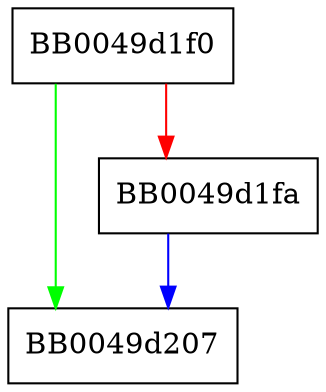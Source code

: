 digraph tls1_alert_code {
  node [shape="box"];
  graph [splines=ortho];
  BB0049d1f0 -> BB0049d207 [color="green"];
  BB0049d1f0 -> BB0049d1fa [color="red"];
  BB0049d1fa -> BB0049d207 [color="blue"];
}